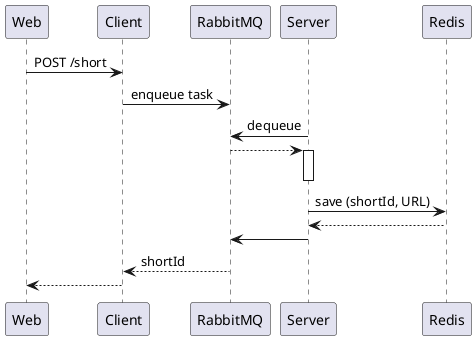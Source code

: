 @startuml sequence_diagram
participant Web as w
participant Client as c
participant RabbitMQ as q
participant Server as s
participant Redis as r
w -> c: POST /short
c -> q: enqueue task
s -> q: dequeue
s <-- q
activate s
deactivate s
s -> r: save (shortId, URL)
s <-- r
s -> q
q --> c: shortId
c --> w
@enduml